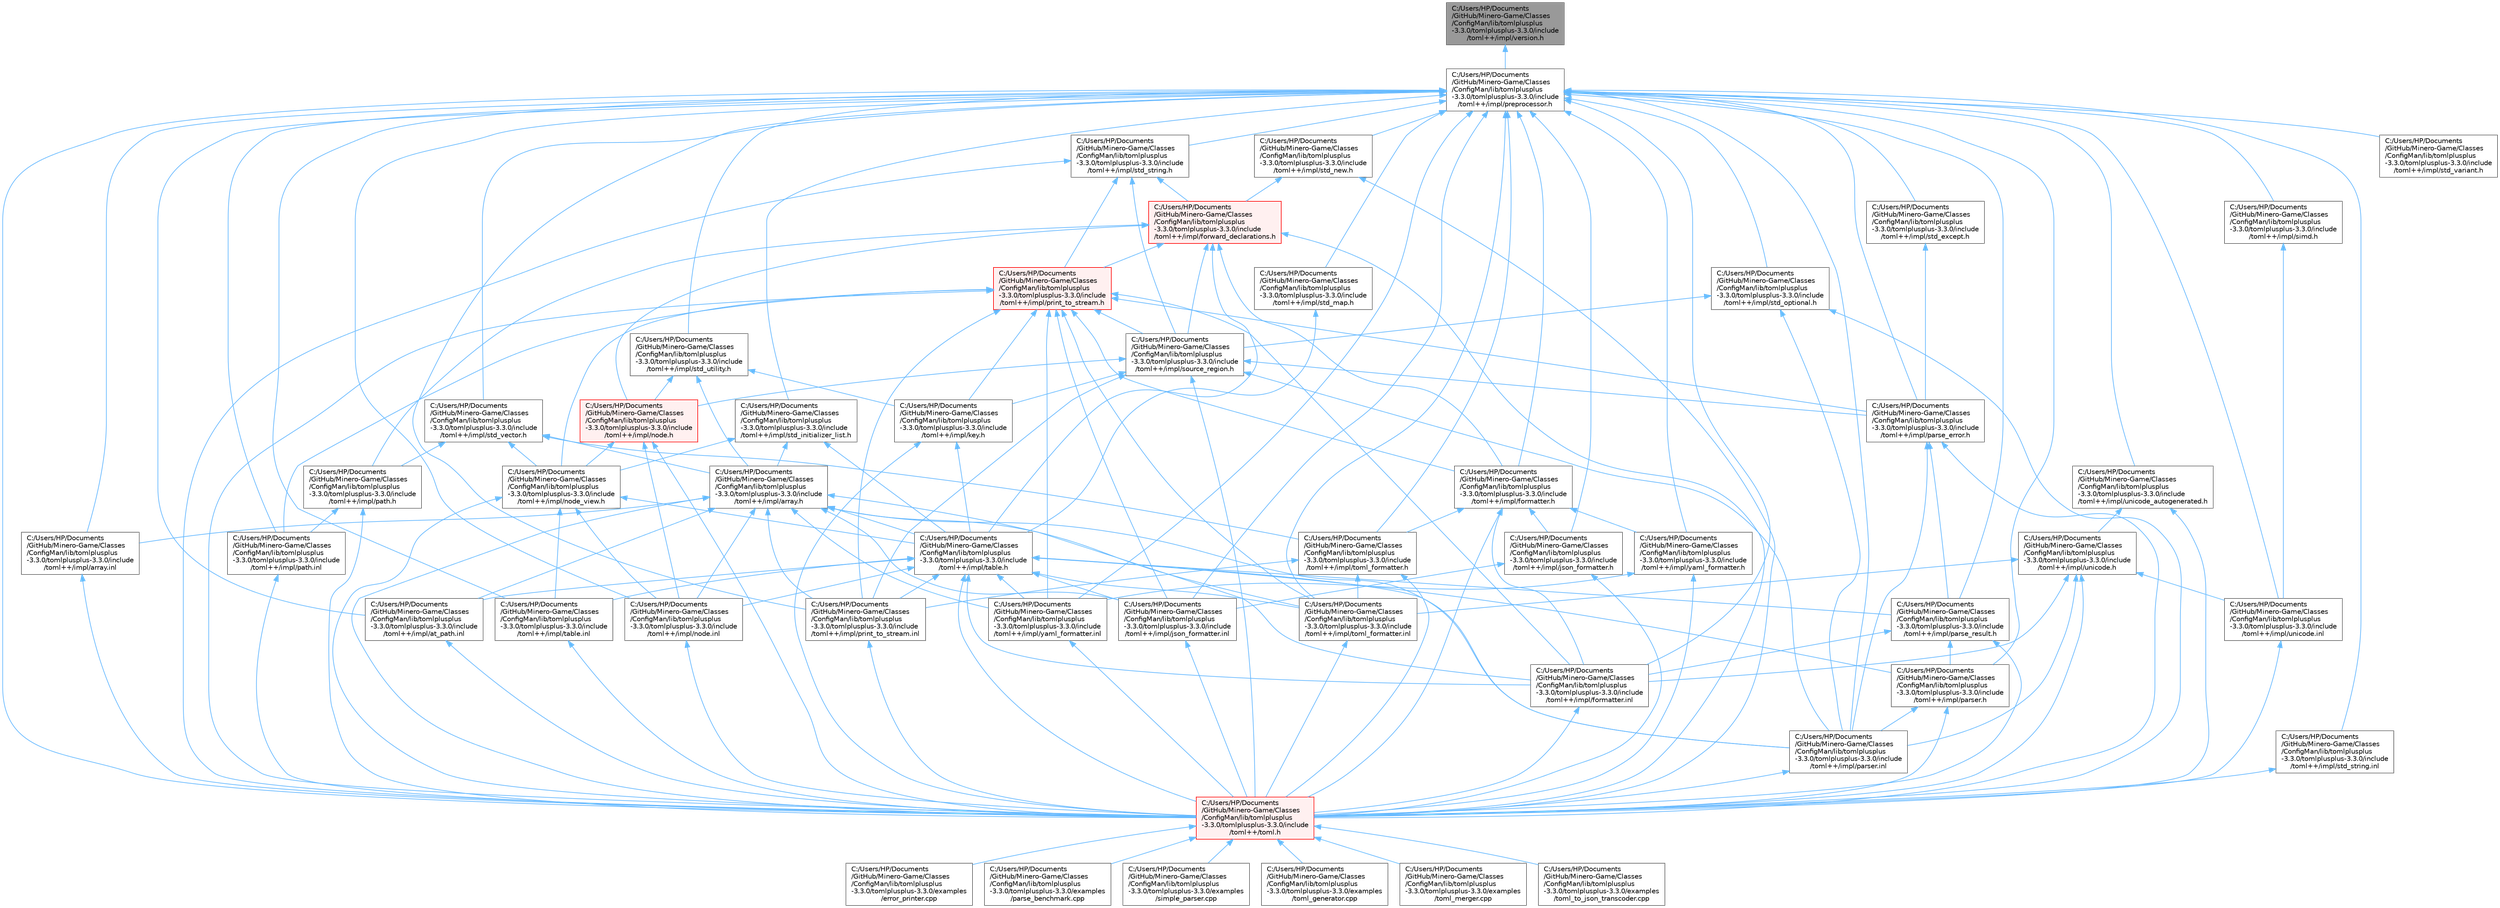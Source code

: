 digraph "C:/Users/HP/Documents/GitHub/Minero-Game/Classes/ConfigMan/lib/tomlplusplus-3.3.0/tomlplusplus-3.3.0/include/toml++/impl/version.h"
{
 // LATEX_PDF_SIZE
  bgcolor="transparent";
  edge [fontname=Helvetica,fontsize=10,labelfontname=Helvetica,labelfontsize=10];
  node [fontname=Helvetica,fontsize=10,shape=box,height=0.2,width=0.4];
  Node1 [id="Node000001",label="C:/Users/HP/Documents\l/GitHub/Minero-Game/Classes\l/ConfigMan/lib/tomlplusplus\l-3.3.0/tomlplusplus-3.3.0/include\l/toml++/impl/version.h",height=0.2,width=0.4,color="gray40", fillcolor="grey60", style="filled", fontcolor="black",tooltip=" "];
  Node1 -> Node2 [id="edge321_Node000001_Node000002",dir="back",color="steelblue1",style="solid",tooltip=" "];
  Node2 [id="Node000002",label="C:/Users/HP/Documents\l/GitHub/Minero-Game/Classes\l/ConfigMan/lib/tomlplusplus\l-3.3.0/tomlplusplus-3.3.0/include\l/toml++/impl/preprocessor.h",height=0.2,width=0.4,color="grey40", fillcolor="white", style="filled",URL="$preprocessor_8h.html",tooltip=" "];
  Node2 -> Node3 [id="edge322_Node000002_Node000003",dir="back",color="steelblue1",style="solid",tooltip=" "];
  Node3 [id="Node000003",label="C:/Users/HP/Documents\l/GitHub/Minero-Game/Classes\l/ConfigMan/lib/tomlplusplus\l-3.3.0/tomlplusplus-3.3.0/include\l/toml++/impl/array.inl",height=0.2,width=0.4,color="grey40", fillcolor="white", style="filled",URL="$array_8inl.html",tooltip=" "];
  Node3 -> Node4 [id="edge323_Node000003_Node000004",dir="back",color="steelblue1",style="solid",tooltip=" "];
  Node4 [id="Node000004",label="C:/Users/HP/Documents\l/GitHub/Minero-Game/Classes\l/ConfigMan/lib/tomlplusplus\l-3.3.0/tomlplusplus-3.3.0/include\l/toml++/toml.h",height=0.2,width=0.4,color="red", fillcolor="#FFF0F0", style="filled",URL="$toml_8h.html",tooltip=" "];
  Node4 -> Node5 [id="edge324_Node000004_Node000005",dir="back",color="steelblue1",style="solid",tooltip=" "];
  Node5 [id="Node000005",label="C:/Users/HP/Documents\l/GitHub/Minero-Game/Classes\l/ConfigMan/lib/tomlplusplus\l-3.3.0/tomlplusplus-3.3.0/examples\l/error_printer.cpp",height=0.2,width=0.4,color="grey40", fillcolor="white", style="filled",URL="$error__printer_8cpp.html",tooltip=" "];
  Node4 -> Node6 [id="edge325_Node000004_Node000006",dir="back",color="steelblue1",style="solid",tooltip=" "];
  Node6 [id="Node000006",label="C:/Users/HP/Documents\l/GitHub/Minero-Game/Classes\l/ConfigMan/lib/tomlplusplus\l-3.3.0/tomlplusplus-3.3.0/examples\l/parse_benchmark.cpp",height=0.2,width=0.4,color="grey40", fillcolor="white", style="filled",URL="$parse__benchmark_8cpp.html",tooltip=" "];
  Node4 -> Node7 [id="edge326_Node000004_Node000007",dir="back",color="steelblue1",style="solid",tooltip=" "];
  Node7 [id="Node000007",label="C:/Users/HP/Documents\l/GitHub/Minero-Game/Classes\l/ConfigMan/lib/tomlplusplus\l-3.3.0/tomlplusplus-3.3.0/examples\l/simple_parser.cpp",height=0.2,width=0.4,color="grey40", fillcolor="white", style="filled",URL="$simple__parser_8cpp.html",tooltip=" "];
  Node4 -> Node8 [id="edge327_Node000004_Node000008",dir="back",color="steelblue1",style="solid",tooltip=" "];
  Node8 [id="Node000008",label="C:/Users/HP/Documents\l/GitHub/Minero-Game/Classes\l/ConfigMan/lib/tomlplusplus\l-3.3.0/tomlplusplus-3.3.0/examples\l/toml_generator.cpp",height=0.2,width=0.4,color="grey40", fillcolor="white", style="filled",URL="$toml__generator_8cpp.html",tooltip=" "];
  Node4 -> Node9 [id="edge328_Node000004_Node000009",dir="back",color="steelblue1",style="solid",tooltip=" "];
  Node9 [id="Node000009",label="C:/Users/HP/Documents\l/GitHub/Minero-Game/Classes\l/ConfigMan/lib/tomlplusplus\l-3.3.0/tomlplusplus-3.3.0/examples\l/toml_merger.cpp",height=0.2,width=0.4,color="grey40", fillcolor="white", style="filled",URL="$toml__merger_8cpp.html",tooltip=" "];
  Node4 -> Node10 [id="edge329_Node000004_Node000010",dir="back",color="steelblue1",style="solid",tooltip=" "];
  Node10 [id="Node000010",label="C:/Users/HP/Documents\l/GitHub/Minero-Game/Classes\l/ConfigMan/lib/tomlplusplus\l-3.3.0/tomlplusplus-3.3.0/examples\l/toml_to_json_transcoder.cpp",height=0.2,width=0.4,color="grey40", fillcolor="white", style="filled",URL="$toml__to__json__transcoder_8cpp.html",tooltip=" "];
  Node2 -> Node44 [id="edge330_Node000002_Node000044",dir="back",color="steelblue1",style="solid",tooltip=" "];
  Node44 [id="Node000044",label="C:/Users/HP/Documents\l/GitHub/Minero-Game/Classes\l/ConfigMan/lib/tomlplusplus\l-3.3.0/tomlplusplus-3.3.0/include\l/toml++/impl/at_path.inl",height=0.2,width=0.4,color="grey40", fillcolor="white", style="filled",URL="$at__path_8inl.html",tooltip=" "];
  Node44 -> Node4 [id="edge331_Node000044_Node000004",dir="back",color="steelblue1",style="solid",tooltip=" "];
  Node2 -> Node45 [id="edge332_Node000002_Node000045",dir="back",color="steelblue1",style="solid",tooltip=" "];
  Node45 [id="Node000045",label="C:/Users/HP/Documents\l/GitHub/Minero-Game/Classes\l/ConfigMan/lib/tomlplusplus\l-3.3.0/tomlplusplus-3.3.0/include\l/toml++/impl/formatter.h",height=0.2,width=0.4,color="grey40", fillcolor="white", style="filled",URL="$_classes_2_config_man_2lib_2tomlplusplus-3_83_80_2tomlplusplus-3_83_80_2include_2toml_09_09_2impl_2formatter_8h.html",tooltip=" "];
  Node45 -> Node46 [id="edge333_Node000045_Node000046",dir="back",color="steelblue1",style="solid",tooltip=" "];
  Node46 [id="Node000046",label="C:/Users/HP/Documents\l/GitHub/Minero-Game/Classes\l/ConfigMan/lib/tomlplusplus\l-3.3.0/tomlplusplus-3.3.0/include\l/toml++/impl/formatter.inl",height=0.2,width=0.4,color="grey40", fillcolor="white", style="filled",URL="$formatter_8inl.html",tooltip=" "];
  Node46 -> Node4 [id="edge334_Node000046_Node000004",dir="back",color="steelblue1",style="solid",tooltip=" "];
  Node45 -> Node47 [id="edge335_Node000045_Node000047",dir="back",color="steelblue1",style="solid",tooltip=" "];
  Node47 [id="Node000047",label="C:/Users/HP/Documents\l/GitHub/Minero-Game/Classes\l/ConfigMan/lib/tomlplusplus\l-3.3.0/tomlplusplus-3.3.0/include\l/toml++/impl/json_formatter.h",height=0.2,width=0.4,color="grey40", fillcolor="white", style="filled",URL="$json__formatter_8h.html",tooltip=" "];
  Node47 -> Node48 [id="edge336_Node000047_Node000048",dir="back",color="steelblue1",style="solid",tooltip=" "];
  Node48 [id="Node000048",label="C:/Users/HP/Documents\l/GitHub/Minero-Game/Classes\l/ConfigMan/lib/tomlplusplus\l-3.3.0/tomlplusplus-3.3.0/include\l/toml++/impl/json_formatter.inl",height=0.2,width=0.4,color="grey40", fillcolor="white", style="filled",URL="$json__formatter_8inl.html",tooltip=" "];
  Node48 -> Node4 [id="edge337_Node000048_Node000004",dir="back",color="steelblue1",style="solid",tooltip=" "];
  Node47 -> Node4 [id="edge338_Node000047_Node000004",dir="back",color="steelblue1",style="solid",tooltip=" "];
  Node45 -> Node49 [id="edge339_Node000045_Node000049",dir="back",color="steelblue1",style="solid",tooltip=" "];
  Node49 [id="Node000049",label="C:/Users/HP/Documents\l/GitHub/Minero-Game/Classes\l/ConfigMan/lib/tomlplusplus\l-3.3.0/tomlplusplus-3.3.0/include\l/toml++/impl/toml_formatter.h",height=0.2,width=0.4,color="grey40", fillcolor="white", style="filled",URL="$toml__formatter_8h.html",tooltip=" "];
  Node49 -> Node50 [id="edge340_Node000049_Node000050",dir="back",color="steelblue1",style="solid",tooltip=" "];
  Node50 [id="Node000050",label="C:/Users/HP/Documents\l/GitHub/Minero-Game/Classes\l/ConfigMan/lib/tomlplusplus\l-3.3.0/tomlplusplus-3.3.0/include\l/toml++/impl/print_to_stream.inl",height=0.2,width=0.4,color="grey40", fillcolor="white", style="filled",URL="$print__to__stream_8inl.html",tooltip=" "];
  Node50 -> Node4 [id="edge341_Node000050_Node000004",dir="back",color="steelblue1",style="solid",tooltip=" "];
  Node49 -> Node51 [id="edge342_Node000049_Node000051",dir="back",color="steelblue1",style="solid",tooltip=" "];
  Node51 [id="Node000051",label="C:/Users/HP/Documents\l/GitHub/Minero-Game/Classes\l/ConfigMan/lib/tomlplusplus\l-3.3.0/tomlplusplus-3.3.0/include\l/toml++/impl/toml_formatter.inl",height=0.2,width=0.4,color="grey40", fillcolor="white", style="filled",URL="$toml__formatter_8inl.html",tooltip=" "];
  Node51 -> Node4 [id="edge343_Node000051_Node000004",dir="back",color="steelblue1",style="solid",tooltip=" "];
  Node49 -> Node4 [id="edge344_Node000049_Node000004",dir="back",color="steelblue1",style="solid",tooltip=" "];
  Node45 -> Node52 [id="edge345_Node000045_Node000052",dir="back",color="steelblue1",style="solid",tooltip=" "];
  Node52 [id="Node000052",label="C:/Users/HP/Documents\l/GitHub/Minero-Game/Classes\l/ConfigMan/lib/tomlplusplus\l-3.3.0/tomlplusplus-3.3.0/include\l/toml++/impl/yaml_formatter.h",height=0.2,width=0.4,color="grey40", fillcolor="white", style="filled",URL="$yaml__formatter_8h.html",tooltip=" "];
  Node52 -> Node53 [id="edge346_Node000052_Node000053",dir="back",color="steelblue1",style="solid",tooltip=" "];
  Node53 [id="Node000053",label="C:/Users/HP/Documents\l/GitHub/Minero-Game/Classes\l/ConfigMan/lib/tomlplusplus\l-3.3.0/tomlplusplus-3.3.0/include\l/toml++/impl/yaml_formatter.inl",height=0.2,width=0.4,color="grey40", fillcolor="white", style="filled",URL="$yaml__formatter_8inl.html",tooltip=" "];
  Node53 -> Node4 [id="edge347_Node000053_Node000004",dir="back",color="steelblue1",style="solid",tooltip=" "];
  Node52 -> Node4 [id="edge348_Node000052_Node000004",dir="back",color="steelblue1",style="solid",tooltip=" "];
  Node45 -> Node4 [id="edge349_Node000045_Node000004",dir="back",color="steelblue1",style="solid",tooltip=" "];
  Node2 -> Node46 [id="edge350_Node000002_Node000046",dir="back",color="steelblue1",style="solid",tooltip=" "];
  Node2 -> Node47 [id="edge351_Node000002_Node000047",dir="back",color="steelblue1",style="solid",tooltip=" "];
  Node2 -> Node48 [id="edge352_Node000002_Node000048",dir="back",color="steelblue1",style="solid",tooltip=" "];
  Node2 -> Node54 [id="edge353_Node000002_Node000054",dir="back",color="steelblue1",style="solid",tooltip=" "];
  Node54 [id="Node000054",label="C:/Users/HP/Documents\l/GitHub/Minero-Game/Classes\l/ConfigMan/lib/tomlplusplus\l-3.3.0/tomlplusplus-3.3.0/include\l/toml++/impl/node.inl",height=0.2,width=0.4,color="grey40", fillcolor="white", style="filled",URL="$node_8inl.html",tooltip=" "];
  Node54 -> Node4 [id="edge354_Node000054_Node000004",dir="back",color="steelblue1",style="solid",tooltip=" "];
  Node2 -> Node55 [id="edge355_Node000002_Node000055",dir="back",color="steelblue1",style="solid",tooltip=" "];
  Node55 [id="Node000055",label="C:/Users/HP/Documents\l/GitHub/Minero-Game/Classes\l/ConfigMan/lib/tomlplusplus\l-3.3.0/tomlplusplus-3.3.0/include\l/toml++/impl/parse_error.h",height=0.2,width=0.4,color="grey40", fillcolor="white", style="filled",URL="$parse__error_8h.html",tooltip=" "];
  Node55 -> Node56 [id="edge356_Node000055_Node000056",dir="back",color="steelblue1",style="solid",tooltip=" "];
  Node56 [id="Node000056",label="C:/Users/HP/Documents\l/GitHub/Minero-Game/Classes\l/ConfigMan/lib/tomlplusplus\l-3.3.0/tomlplusplus-3.3.0/include\l/toml++/impl/parse_result.h",height=0.2,width=0.4,color="grey40", fillcolor="white", style="filled",URL="$parse__result_8h.html",tooltip=" "];
  Node56 -> Node46 [id="edge357_Node000056_Node000046",dir="back",color="steelblue1",style="solid",tooltip=" "];
  Node56 -> Node57 [id="edge358_Node000056_Node000057",dir="back",color="steelblue1",style="solid",tooltip=" "];
  Node57 [id="Node000057",label="C:/Users/HP/Documents\l/GitHub/Minero-Game/Classes\l/ConfigMan/lib/tomlplusplus\l-3.3.0/tomlplusplus-3.3.0/include\l/toml++/impl/parser.h",height=0.2,width=0.4,color="grey40", fillcolor="white", style="filled",URL="$parser_8h.html",tooltip=" "];
  Node57 -> Node58 [id="edge359_Node000057_Node000058",dir="back",color="steelblue1",style="solid",tooltip=" "];
  Node58 [id="Node000058",label="C:/Users/HP/Documents\l/GitHub/Minero-Game/Classes\l/ConfigMan/lib/tomlplusplus\l-3.3.0/tomlplusplus-3.3.0/include\l/toml++/impl/parser.inl",height=0.2,width=0.4,color="grey40", fillcolor="white", style="filled",URL="$parser_8inl.html",tooltip=" "];
  Node58 -> Node4 [id="edge360_Node000058_Node000004",dir="back",color="steelblue1",style="solid",tooltip=" "];
  Node57 -> Node4 [id="edge361_Node000057_Node000004",dir="back",color="steelblue1",style="solid",tooltip=" "];
  Node56 -> Node4 [id="edge362_Node000056_Node000004",dir="back",color="steelblue1",style="solid",tooltip=" "];
  Node55 -> Node58 [id="edge363_Node000055_Node000058",dir="back",color="steelblue1",style="solid",tooltip=" "];
  Node55 -> Node4 [id="edge364_Node000055_Node000004",dir="back",color="steelblue1",style="solid",tooltip=" "];
  Node2 -> Node56 [id="edge365_Node000002_Node000056",dir="back",color="steelblue1",style="solid",tooltip=" "];
  Node2 -> Node57 [id="edge366_Node000002_Node000057",dir="back",color="steelblue1",style="solid",tooltip=" "];
  Node2 -> Node58 [id="edge367_Node000002_Node000058",dir="back",color="steelblue1",style="solid",tooltip=" "];
  Node2 -> Node59 [id="edge368_Node000002_Node000059",dir="back",color="steelblue1",style="solid",tooltip=" "];
  Node59 [id="Node000059",label="C:/Users/HP/Documents\l/GitHub/Minero-Game/Classes\l/ConfigMan/lib/tomlplusplus\l-3.3.0/tomlplusplus-3.3.0/include\l/toml++/impl/path.inl",height=0.2,width=0.4,color="grey40", fillcolor="white", style="filled",URL="$path_8inl.html",tooltip=" "];
  Node59 -> Node4 [id="edge369_Node000059_Node000004",dir="back",color="steelblue1",style="solid",tooltip=" "];
  Node2 -> Node50 [id="edge370_Node000002_Node000050",dir="back",color="steelblue1",style="solid",tooltip=" "];
  Node2 -> Node60 [id="edge371_Node000002_Node000060",dir="back",color="steelblue1",style="solid",tooltip=" "];
  Node60 [id="Node000060",label="C:/Users/HP/Documents\l/GitHub/Minero-Game/Classes\l/ConfigMan/lib/tomlplusplus\l-3.3.0/tomlplusplus-3.3.0/include\l/toml++/impl/simd.h",height=0.2,width=0.4,color="grey40", fillcolor="white", style="filled",URL="$_classes_2_config_man_2lib_2tomlplusplus-3_83_80_2tomlplusplus-3_83_80_2include_2toml_09_09_2impl_2simd_8h.html",tooltip=" "];
  Node60 -> Node61 [id="edge372_Node000060_Node000061",dir="back",color="steelblue1",style="solid",tooltip=" "];
  Node61 [id="Node000061",label="C:/Users/HP/Documents\l/GitHub/Minero-Game/Classes\l/ConfigMan/lib/tomlplusplus\l-3.3.0/tomlplusplus-3.3.0/include\l/toml++/impl/unicode.inl",height=0.2,width=0.4,color="grey40", fillcolor="white", style="filled",URL="$unicode_8inl.html",tooltip=" "];
  Node61 -> Node4 [id="edge373_Node000061_Node000004",dir="back",color="steelblue1",style="solid",tooltip=" "];
  Node2 -> Node62 [id="edge374_Node000002_Node000062",dir="back",color="steelblue1",style="solid",tooltip=" "];
  Node62 [id="Node000062",label="C:/Users/HP/Documents\l/GitHub/Minero-Game/Classes\l/ConfigMan/lib/tomlplusplus\l-3.3.0/tomlplusplus-3.3.0/include\l/toml++/impl/std_except.h",height=0.2,width=0.4,color="grey40", fillcolor="white", style="filled",URL="$std__except_8h.html",tooltip=" "];
  Node62 -> Node55 [id="edge375_Node000062_Node000055",dir="back",color="steelblue1",style="solid",tooltip=" "];
  Node2 -> Node63 [id="edge376_Node000002_Node000063",dir="back",color="steelblue1",style="solid",tooltip=" "];
  Node63 [id="Node000063",label="C:/Users/HP/Documents\l/GitHub/Minero-Game/Classes\l/ConfigMan/lib/tomlplusplus\l-3.3.0/tomlplusplus-3.3.0/include\l/toml++/impl/std_initializer_list.h",height=0.2,width=0.4,color="grey40", fillcolor="white", style="filled",URL="$std__initializer__list_8h.html",tooltip=" "];
  Node63 -> Node64 [id="edge377_Node000063_Node000064",dir="back",color="steelblue1",style="solid",tooltip=" "];
  Node64 [id="Node000064",label="C:/Users/HP/Documents\l/GitHub/Minero-Game/Classes\l/ConfigMan/lib/tomlplusplus\l-3.3.0/tomlplusplus-3.3.0/include\l/toml++/impl/array.h",height=0.2,width=0.4,color="grey40", fillcolor="white", style="filled",URL="$array_8h.html",tooltip=" "];
  Node64 -> Node3 [id="edge378_Node000064_Node000003",dir="back",color="steelblue1",style="solid",tooltip=" "];
  Node64 -> Node44 [id="edge379_Node000064_Node000044",dir="back",color="steelblue1",style="solid",tooltip=" "];
  Node64 -> Node46 [id="edge380_Node000064_Node000046",dir="back",color="steelblue1",style="solid",tooltip=" "];
  Node64 -> Node48 [id="edge381_Node000064_Node000048",dir="back",color="steelblue1",style="solid",tooltip=" "];
  Node64 -> Node54 [id="edge382_Node000064_Node000054",dir="back",color="steelblue1",style="solid",tooltip=" "];
  Node64 -> Node58 [id="edge383_Node000064_Node000058",dir="back",color="steelblue1",style="solid",tooltip=" "];
  Node64 -> Node50 [id="edge384_Node000064_Node000050",dir="back",color="steelblue1",style="solid",tooltip=" "];
  Node64 -> Node65 [id="edge385_Node000064_Node000065",dir="back",color="steelblue1",style="solid",tooltip=" "];
  Node65 [id="Node000065",label="C:/Users/HP/Documents\l/GitHub/Minero-Game/Classes\l/ConfigMan/lib/tomlplusplus\l-3.3.0/tomlplusplus-3.3.0/include\l/toml++/impl/table.h",height=0.2,width=0.4,color="grey40", fillcolor="white", style="filled",URL="$table_8h.html",tooltip=" "];
  Node65 -> Node44 [id="edge386_Node000065_Node000044",dir="back",color="steelblue1",style="solid",tooltip=" "];
  Node65 -> Node46 [id="edge387_Node000065_Node000046",dir="back",color="steelblue1",style="solid",tooltip=" "];
  Node65 -> Node48 [id="edge388_Node000065_Node000048",dir="back",color="steelblue1",style="solid",tooltip=" "];
  Node65 -> Node54 [id="edge389_Node000065_Node000054",dir="back",color="steelblue1",style="solid",tooltip=" "];
  Node65 -> Node56 [id="edge390_Node000065_Node000056",dir="back",color="steelblue1",style="solid",tooltip=" "];
  Node65 -> Node57 [id="edge391_Node000065_Node000057",dir="back",color="steelblue1",style="solid",tooltip=" "];
  Node65 -> Node58 [id="edge392_Node000065_Node000058",dir="back",color="steelblue1",style="solid",tooltip=" "];
  Node65 -> Node50 [id="edge393_Node000065_Node000050",dir="back",color="steelblue1",style="solid",tooltip=" "];
  Node65 -> Node66 [id="edge394_Node000065_Node000066",dir="back",color="steelblue1",style="solid",tooltip=" "];
  Node66 [id="Node000066",label="C:/Users/HP/Documents\l/GitHub/Minero-Game/Classes\l/ConfigMan/lib/tomlplusplus\l-3.3.0/tomlplusplus-3.3.0/include\l/toml++/impl/table.inl",height=0.2,width=0.4,color="grey40", fillcolor="white", style="filled",URL="$table_8inl.html",tooltip=" "];
  Node66 -> Node4 [id="edge395_Node000066_Node000004",dir="back",color="steelblue1",style="solid",tooltip=" "];
  Node65 -> Node51 [id="edge396_Node000065_Node000051",dir="back",color="steelblue1",style="solid",tooltip=" "];
  Node65 -> Node53 [id="edge397_Node000065_Node000053",dir="back",color="steelblue1",style="solid",tooltip=" "];
  Node65 -> Node4 [id="edge398_Node000065_Node000004",dir="back",color="steelblue1",style="solid",tooltip=" "];
  Node64 -> Node51 [id="edge399_Node000064_Node000051",dir="back",color="steelblue1",style="solid",tooltip=" "];
  Node64 -> Node53 [id="edge400_Node000064_Node000053",dir="back",color="steelblue1",style="solid",tooltip=" "];
  Node64 -> Node4 [id="edge401_Node000064_Node000004",dir="back",color="steelblue1",style="solid",tooltip=" "];
  Node63 -> Node67 [id="edge402_Node000063_Node000067",dir="back",color="steelblue1",style="solid",tooltip=" "];
  Node67 [id="Node000067",label="C:/Users/HP/Documents\l/GitHub/Minero-Game/Classes\l/ConfigMan/lib/tomlplusplus\l-3.3.0/tomlplusplus-3.3.0/include\l/toml++/impl/node_view.h",height=0.2,width=0.4,color="grey40", fillcolor="white", style="filled",URL="$node__view_8h.html",tooltip=" "];
  Node67 -> Node54 [id="edge403_Node000067_Node000054",dir="back",color="steelblue1",style="solid",tooltip=" "];
  Node67 -> Node65 [id="edge404_Node000067_Node000065",dir="back",color="steelblue1",style="solid",tooltip=" "];
  Node67 -> Node66 [id="edge405_Node000067_Node000066",dir="back",color="steelblue1",style="solid",tooltip=" "];
  Node67 -> Node4 [id="edge406_Node000067_Node000004",dir="back",color="steelblue1",style="solid",tooltip=" "];
  Node63 -> Node65 [id="edge407_Node000063_Node000065",dir="back",color="steelblue1",style="solid",tooltip=" "];
  Node2 -> Node68 [id="edge408_Node000002_Node000068",dir="back",color="steelblue1",style="solid",tooltip=" "];
  Node68 [id="Node000068",label="C:/Users/HP/Documents\l/GitHub/Minero-Game/Classes\l/ConfigMan/lib/tomlplusplus\l-3.3.0/tomlplusplus-3.3.0/include\l/toml++/impl/std_map.h",height=0.2,width=0.4,color="grey40", fillcolor="white", style="filled",URL="$std__map_8h.html",tooltip=" "];
  Node68 -> Node65 [id="edge409_Node000068_Node000065",dir="back",color="steelblue1",style="solid",tooltip=" "];
  Node2 -> Node69 [id="edge410_Node000002_Node000069",dir="back",color="steelblue1",style="solid",tooltip=" "];
  Node69 [id="Node000069",label="C:/Users/HP/Documents\l/GitHub/Minero-Game/Classes\l/ConfigMan/lib/tomlplusplus\l-3.3.0/tomlplusplus-3.3.0/include\l/toml++/impl/std_new.h",height=0.2,width=0.4,color="grey40", fillcolor="white", style="filled",URL="$std__new_8h.html",tooltip=" "];
  Node69 -> Node70 [id="edge411_Node000069_Node000070",dir="back",color="steelblue1",style="solid",tooltip=" "];
  Node70 [id="Node000070",label="C:/Users/HP/Documents\l/GitHub/Minero-Game/Classes\l/ConfigMan/lib/tomlplusplus\l-3.3.0/tomlplusplus-3.3.0/include\l/toml++/impl/forward_declarations.h",height=0.2,width=0.4,color="red", fillcolor="#FFF0F0", style="filled",URL="$forward__declarations_8h.html",tooltip=" "];
  Node70 -> Node45 [id="edge412_Node000070_Node000045",dir="back",color="steelblue1",style="solid",tooltip=" "];
  Node70 -> Node75 [id="edge413_Node000070_Node000075",dir="back",color="steelblue1",style="solid",tooltip=" "];
  Node75 [id="Node000075",label="C:/Users/HP/Documents\l/GitHub/Minero-Game/Classes\l/ConfigMan/lib/tomlplusplus\l-3.3.0/tomlplusplus-3.3.0/include\l/toml++/impl/node.h",height=0.2,width=0.4,color="red", fillcolor="#FFF0F0", style="filled",URL="$node_8h.html",tooltip=" "];
  Node75 -> Node54 [id="edge414_Node000075_Node000054",dir="back",color="steelblue1",style="solid",tooltip=" "];
  Node75 -> Node67 [id="edge415_Node000075_Node000067",dir="back",color="steelblue1",style="solid",tooltip=" "];
  Node75 -> Node4 [id="edge416_Node000075_Node000004",dir="back",color="steelblue1",style="solid",tooltip=" "];
  Node70 -> Node76 [id="edge417_Node000070_Node000076",dir="back",color="steelblue1",style="solid",tooltip=" "];
  Node76 [id="Node000076",label="C:/Users/HP/Documents\l/GitHub/Minero-Game/Classes\l/ConfigMan/lib/tomlplusplus\l-3.3.0/tomlplusplus-3.3.0/include\l/toml++/impl/path.h",height=0.2,width=0.4,color="grey40", fillcolor="white", style="filled",URL="$path_8h.html",tooltip=" "];
  Node76 -> Node59 [id="edge418_Node000076_Node000059",dir="back",color="steelblue1",style="solid",tooltip=" "];
  Node76 -> Node4 [id="edge419_Node000076_Node000004",dir="back",color="steelblue1",style="solid",tooltip=" "];
  Node70 -> Node77 [id="edge420_Node000070_Node000077",dir="back",color="steelblue1",style="solid",tooltip=" "];
  Node77 [id="Node000077",label="C:/Users/HP/Documents\l/GitHub/Minero-Game/Classes\l/ConfigMan/lib/tomlplusplus\l-3.3.0/tomlplusplus-3.3.0/include\l/toml++/impl/print_to_stream.h",height=0.2,width=0.4,color="red", fillcolor="#FFF0F0", style="filled",URL="$print__to__stream_8h.html",tooltip=" "];
  Node77 -> Node45 [id="edge421_Node000077_Node000045",dir="back",color="steelblue1",style="solid",tooltip=" "];
  Node77 -> Node46 [id="edge422_Node000077_Node000046",dir="back",color="steelblue1",style="solid",tooltip=" "];
  Node77 -> Node48 [id="edge423_Node000077_Node000048",dir="back",color="steelblue1",style="solid",tooltip=" "];
  Node77 -> Node78 [id="edge424_Node000077_Node000078",dir="back",color="steelblue1",style="solid",tooltip=" "];
  Node78 [id="Node000078",label="C:/Users/HP/Documents\l/GitHub/Minero-Game/Classes\l/ConfigMan/lib/tomlplusplus\l-3.3.0/tomlplusplus-3.3.0/include\l/toml++/impl/key.h",height=0.2,width=0.4,color="grey40", fillcolor="white", style="filled",URL="$key_8h.html",tooltip=" "];
  Node78 -> Node65 [id="edge425_Node000078_Node000065",dir="back",color="steelblue1",style="solid",tooltip=" "];
  Node78 -> Node4 [id="edge426_Node000078_Node000004",dir="back",color="steelblue1",style="solid",tooltip=" "];
  Node77 -> Node67 [id="edge427_Node000077_Node000067",dir="back",color="steelblue1",style="solid",tooltip=" "];
  Node77 -> Node55 [id="edge428_Node000077_Node000055",dir="back",color="steelblue1",style="solid",tooltip=" "];
  Node77 -> Node59 [id="edge429_Node000077_Node000059",dir="back",color="steelblue1",style="solid",tooltip=" "];
  Node77 -> Node50 [id="edge430_Node000077_Node000050",dir="back",color="steelblue1",style="solid",tooltip=" "];
  Node77 -> Node79 [id="edge431_Node000077_Node000079",dir="back",color="steelblue1",style="solid",tooltip=" "];
  Node79 [id="Node000079",label="C:/Users/HP/Documents\l/GitHub/Minero-Game/Classes\l/ConfigMan/lib/tomlplusplus\l-3.3.0/tomlplusplus-3.3.0/include\l/toml++/impl/source_region.h",height=0.2,width=0.4,color="grey40", fillcolor="white", style="filled",URL="$source__region_8h.html",tooltip=" "];
  Node79 -> Node78 [id="edge432_Node000079_Node000078",dir="back",color="steelblue1",style="solid",tooltip=" "];
  Node79 -> Node75 [id="edge433_Node000079_Node000075",dir="back",color="steelblue1",style="solid",tooltip=" "];
  Node79 -> Node55 [id="edge434_Node000079_Node000055",dir="back",color="steelblue1",style="solid",tooltip=" "];
  Node79 -> Node58 [id="edge435_Node000079_Node000058",dir="back",color="steelblue1",style="solid",tooltip=" "];
  Node79 -> Node50 [id="edge436_Node000079_Node000050",dir="back",color="steelblue1",style="solid",tooltip=" "];
  Node79 -> Node4 [id="edge437_Node000079_Node000004",dir="back",color="steelblue1",style="solid",tooltip=" "];
  Node77 -> Node51 [id="edge438_Node000077_Node000051",dir="back",color="steelblue1",style="solid",tooltip=" "];
  Node77 -> Node53 [id="edge439_Node000077_Node000053",dir="back",color="steelblue1",style="solid",tooltip=" "];
  Node77 -> Node4 [id="edge440_Node000077_Node000004",dir="back",color="steelblue1",style="solid",tooltip=" "];
  Node70 -> Node79 [id="edge441_Node000070_Node000079",dir="back",color="steelblue1",style="solid",tooltip=" "];
  Node70 -> Node65 [id="edge442_Node000070_Node000065",dir="back",color="steelblue1",style="solid",tooltip=" "];
  Node70 -> Node4 [id="edge443_Node000070_Node000004",dir="back",color="steelblue1",style="solid",tooltip=" "];
  Node69 -> Node4 [id="edge444_Node000069_Node000004",dir="back",color="steelblue1",style="solid",tooltip=" "];
  Node2 -> Node80 [id="edge445_Node000002_Node000080",dir="back",color="steelblue1",style="solid",tooltip=" "];
  Node80 [id="Node000080",label="C:/Users/HP/Documents\l/GitHub/Minero-Game/Classes\l/ConfigMan/lib/tomlplusplus\l-3.3.0/tomlplusplus-3.3.0/include\l/toml++/impl/std_optional.h",height=0.2,width=0.4,color="grey40", fillcolor="white", style="filled",URL="$std__optional_8h.html",tooltip=" "];
  Node80 -> Node58 [id="edge446_Node000080_Node000058",dir="back",color="steelblue1",style="solid",tooltip=" "];
  Node80 -> Node79 [id="edge447_Node000080_Node000079",dir="back",color="steelblue1",style="solid",tooltip=" "];
  Node80 -> Node4 [id="edge448_Node000080_Node000004",dir="back",color="steelblue1",style="solid",tooltip=" "];
  Node2 -> Node81 [id="edge449_Node000002_Node000081",dir="back",color="steelblue1",style="solid",tooltip=" "];
  Node81 [id="Node000081",label="C:/Users/HP/Documents\l/GitHub/Minero-Game/Classes\l/ConfigMan/lib/tomlplusplus\l-3.3.0/tomlplusplus-3.3.0/include\l/toml++/impl/std_string.h",height=0.2,width=0.4,color="grey40", fillcolor="white", style="filled",URL="$std__string_8h.html",tooltip=" "];
  Node81 -> Node70 [id="edge450_Node000081_Node000070",dir="back",color="steelblue1",style="solid",tooltip=" "];
  Node81 -> Node77 [id="edge451_Node000081_Node000077",dir="back",color="steelblue1",style="solid",tooltip=" "];
  Node81 -> Node79 [id="edge452_Node000081_Node000079",dir="back",color="steelblue1",style="solid",tooltip=" "];
  Node81 -> Node4 [id="edge453_Node000081_Node000004",dir="back",color="steelblue1",style="solid",tooltip=" "];
  Node2 -> Node82 [id="edge454_Node000002_Node000082",dir="back",color="steelblue1",style="solid",tooltip=" "];
  Node82 [id="Node000082",label="C:/Users/HP/Documents\l/GitHub/Minero-Game/Classes\l/ConfigMan/lib/tomlplusplus\l-3.3.0/tomlplusplus-3.3.0/include\l/toml++/impl/std_string.inl",height=0.2,width=0.4,color="grey40", fillcolor="white", style="filled",URL="$std__string_8inl.html",tooltip=" "];
  Node82 -> Node4 [id="edge455_Node000082_Node000004",dir="back",color="steelblue1",style="solid",tooltip=" "];
  Node2 -> Node83 [id="edge456_Node000002_Node000083",dir="back",color="steelblue1",style="solid",tooltip=" "];
  Node83 [id="Node000083",label="C:/Users/HP/Documents\l/GitHub/Minero-Game/Classes\l/ConfigMan/lib/tomlplusplus\l-3.3.0/tomlplusplus-3.3.0/include\l/toml++/impl/std_utility.h",height=0.2,width=0.4,color="grey40", fillcolor="white", style="filled",URL="$std__utility_8h.html",tooltip=" "];
  Node83 -> Node64 [id="edge457_Node000083_Node000064",dir="back",color="steelblue1",style="solid",tooltip=" "];
  Node83 -> Node78 [id="edge458_Node000083_Node000078",dir="back",color="steelblue1",style="solid",tooltip=" "];
  Node83 -> Node75 [id="edge459_Node000083_Node000075",dir="back",color="steelblue1",style="solid",tooltip=" "];
  Node2 -> Node84 [id="edge460_Node000002_Node000084",dir="back",color="steelblue1",style="solid",tooltip=" "];
  Node84 [id="Node000084",label="C:/Users/HP/Documents\l/GitHub/Minero-Game/Classes\l/ConfigMan/lib/tomlplusplus\l-3.3.0/tomlplusplus-3.3.0/include\l/toml++/impl/std_variant.h",height=0.2,width=0.4,color="grey40", fillcolor="white", style="filled",URL="$std__variant_8h.html",tooltip=" "];
  Node2 -> Node85 [id="edge461_Node000002_Node000085",dir="back",color="steelblue1",style="solid",tooltip=" "];
  Node85 [id="Node000085",label="C:/Users/HP/Documents\l/GitHub/Minero-Game/Classes\l/ConfigMan/lib/tomlplusplus\l-3.3.0/tomlplusplus-3.3.0/include\l/toml++/impl/std_vector.h",height=0.2,width=0.4,color="grey40", fillcolor="white", style="filled",URL="$std__vector_8h.html",tooltip=" "];
  Node85 -> Node64 [id="edge462_Node000085_Node000064",dir="back",color="steelblue1",style="solid",tooltip=" "];
  Node85 -> Node67 [id="edge463_Node000085_Node000067",dir="back",color="steelblue1",style="solid",tooltip=" "];
  Node85 -> Node76 [id="edge464_Node000085_Node000076",dir="back",color="steelblue1",style="solid",tooltip=" "];
  Node85 -> Node49 [id="edge465_Node000085_Node000049",dir="back",color="steelblue1",style="solid",tooltip=" "];
  Node2 -> Node66 [id="edge466_Node000002_Node000066",dir="back",color="steelblue1",style="solid",tooltip=" "];
  Node2 -> Node49 [id="edge467_Node000002_Node000049",dir="back",color="steelblue1",style="solid",tooltip=" "];
  Node2 -> Node51 [id="edge468_Node000002_Node000051",dir="back",color="steelblue1",style="solid",tooltip=" "];
  Node2 -> Node61 [id="edge469_Node000002_Node000061",dir="back",color="steelblue1",style="solid",tooltip=" "];
  Node2 -> Node86 [id="edge470_Node000002_Node000086",dir="back",color="steelblue1",style="solid",tooltip=" "];
  Node86 [id="Node000086",label="C:/Users/HP/Documents\l/GitHub/Minero-Game/Classes\l/ConfigMan/lib/tomlplusplus\l-3.3.0/tomlplusplus-3.3.0/include\l/toml++/impl/unicode_autogenerated.h",height=0.2,width=0.4,color="grey40", fillcolor="white", style="filled",URL="$unicode__autogenerated_8h.html",tooltip=" "];
  Node86 -> Node87 [id="edge471_Node000086_Node000087",dir="back",color="steelblue1",style="solid",tooltip=" "];
  Node87 [id="Node000087",label="C:/Users/HP/Documents\l/GitHub/Minero-Game/Classes\l/ConfigMan/lib/tomlplusplus\l-3.3.0/tomlplusplus-3.3.0/include\l/toml++/impl/unicode.h",height=0.2,width=0.4,color="grey40", fillcolor="white", style="filled",URL="$unicode_8h.html",tooltip=" "];
  Node87 -> Node46 [id="edge472_Node000087_Node000046",dir="back",color="steelblue1",style="solid",tooltip=" "];
  Node87 -> Node58 [id="edge473_Node000087_Node000058",dir="back",color="steelblue1",style="solid",tooltip=" "];
  Node87 -> Node51 [id="edge474_Node000087_Node000051",dir="back",color="steelblue1",style="solid",tooltip=" "];
  Node87 -> Node61 [id="edge475_Node000087_Node000061",dir="back",color="steelblue1",style="solid",tooltip=" "];
  Node87 -> Node4 [id="edge476_Node000087_Node000004",dir="back",color="steelblue1",style="solid",tooltip=" "];
  Node86 -> Node4 [id="edge477_Node000086_Node000004",dir="back",color="steelblue1",style="solid",tooltip=" "];
  Node2 -> Node52 [id="edge478_Node000002_Node000052",dir="back",color="steelblue1",style="solid",tooltip=" "];
  Node2 -> Node53 [id="edge479_Node000002_Node000053",dir="back",color="steelblue1",style="solid",tooltip=" "];
  Node2 -> Node4 [id="edge480_Node000002_Node000004",dir="back",color="steelblue1",style="solid",tooltip=" "];
}
